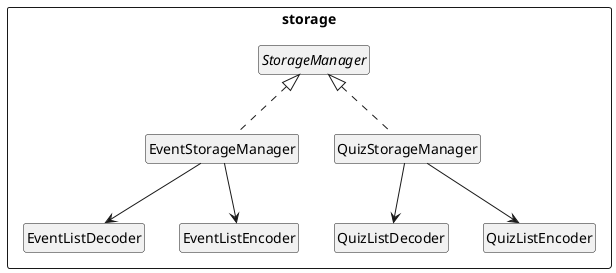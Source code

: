 @startuml

package storage <<rectangle>> {
    abstract class StorageManager {
        + StorageManager(:String)
        - createDataFile():boolean
    }

    class EventStorageManager implements StorageManager {
        + EventStorageManager(:String)
        + saveData(:ArrayList<Event>)
        + loadData():EventParameter
        - separateEventsIntoList(:ArrayList<Event>):EventParameter
    }

    class EventListDecoder {
        + EventListDecoder()
        + decodeEventList(:ArrayList<String>):ArrayList<Event>
        - decodeEventFromString(:String):Event
        - parseCca(:String[]):EventCca
        - parseClass(:String[]):EventClass
        - parseTest(:String[]):EventTest
        - parseTuition(:String[]):EventTuition
        - isValidParams(:String, :String, :String)
        - isValidTuition(:String, :String, :String, :String)
    }

    class EventListEncoder {
        + EventListEncoder()
        + encodeEventList(:ArrayList<Event>):ArrayList<String>
        - encodeEventToString(:Event):String
        - isValidParams(:String, :String, :String)
    }

    EventStorageManager --> EventListDecoder
    EventStorageManager --> EventListEncoder


    class QuizStorageManager implements StorageManager {
        + QuizStorageManager(:String)
        + saveData(:ArrayList<Quiz>, :String)
        + loadData():ArrayList<ArrayList<Quiz>
    }

    class QuizListDecoder {
        + decodeQuizList(:ArrayList<String>):ArrayList<Quiz>
        - decodeQuizFromString(:String):Quiz
    }

    class QuizListEncoder {
        + encodeQuizList(:ArrayList<Quiz>):ArrayList<String>
    }

    QuizStorageManager --> QuizListDecoder
    QuizStorageManager --> QuizListEncoder

}

hide circle
hide members

@enduml